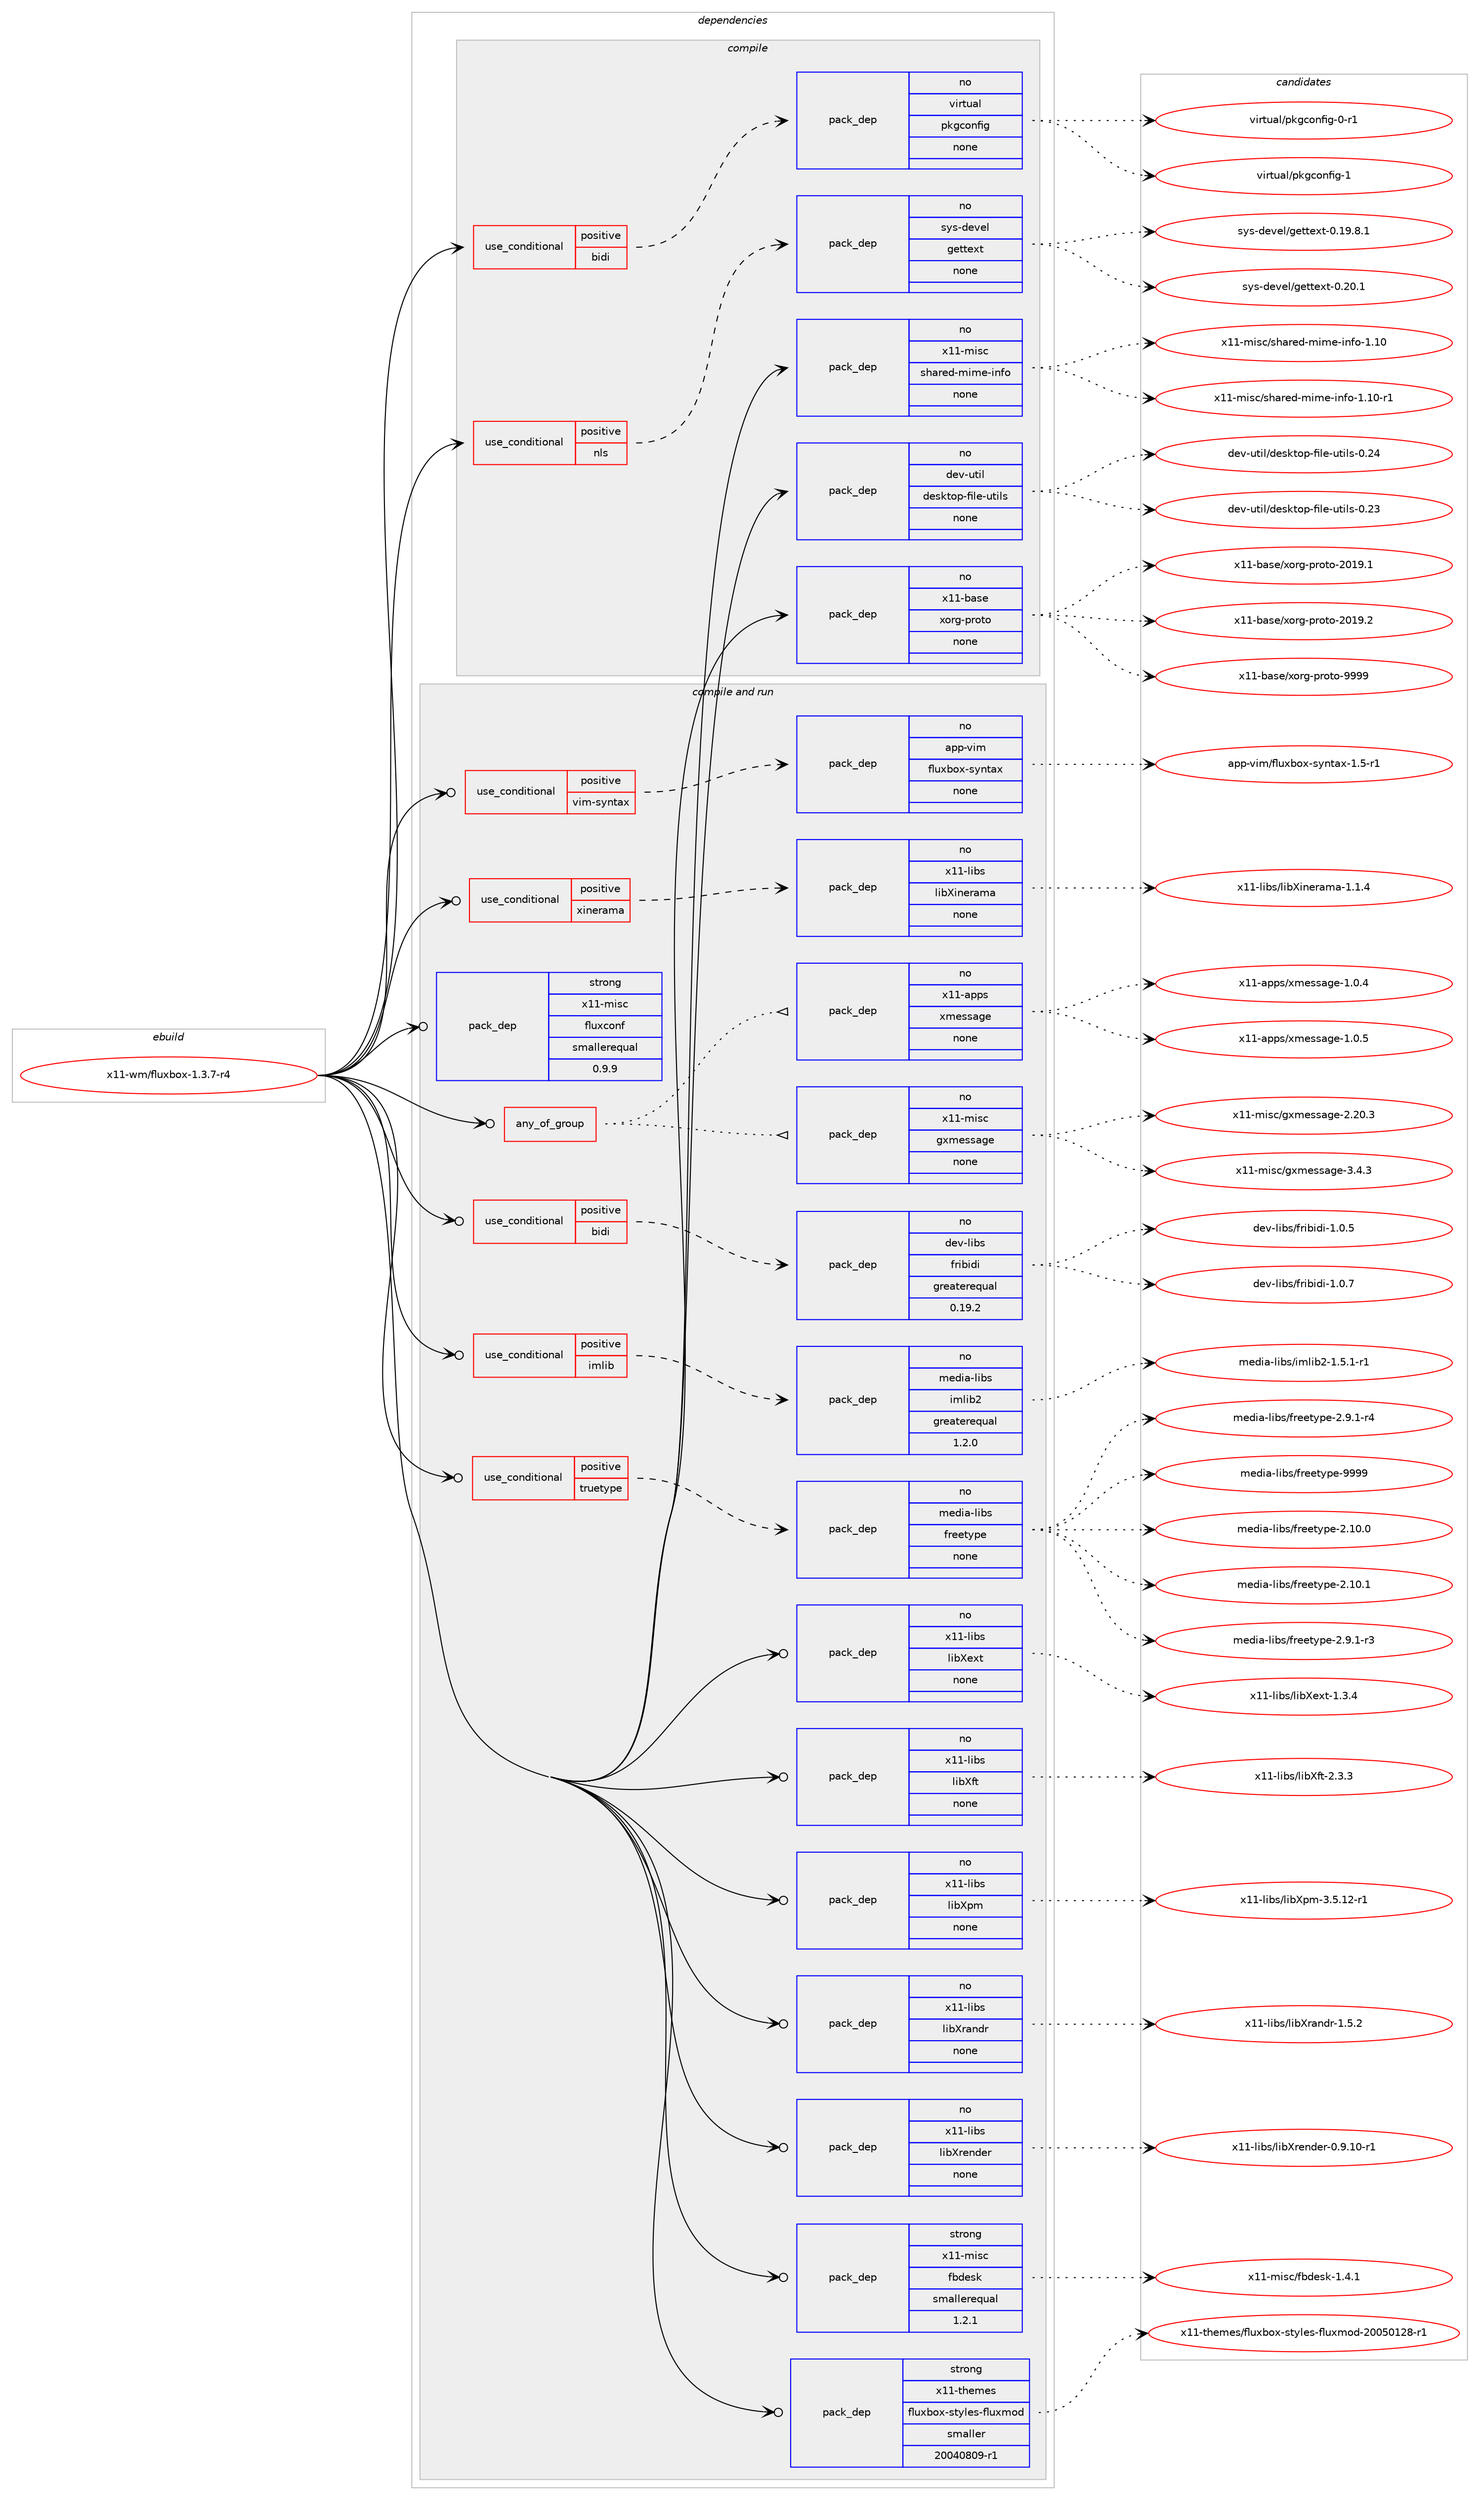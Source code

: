 digraph prolog {

# *************
# Graph options
# *************

newrank=true;
concentrate=true;
compound=true;
graph [rankdir=LR,fontname=Helvetica,fontsize=10,ranksep=1.5];#, ranksep=2.5, nodesep=0.2];
edge  [arrowhead=vee];
node  [fontname=Helvetica,fontsize=10];

# **********
# The ebuild
# **********

subgraph cluster_leftcol {
color=gray;
rank=same;
label=<<i>ebuild</i>>;
id [label="x11-wm/fluxbox-1.3.7-r4", color=red, width=4, href="../x11-wm/fluxbox-1.3.7-r4.svg"];
}

# ****************
# The dependencies
# ****************

subgraph cluster_midcol {
color=gray;
label=<<i>dependencies</i>>;
subgraph cluster_compile {
fillcolor="#eeeeee";
style=filled;
label=<<i>compile</i>>;
subgraph cond220552 {
dependency925742 [label=<<TABLE BORDER="0" CELLBORDER="1" CELLSPACING="0" CELLPADDING="4"><TR><TD ROWSPAN="3" CELLPADDING="10">use_conditional</TD></TR><TR><TD>positive</TD></TR><TR><TD>bidi</TD></TR></TABLE>>, shape=none, color=red];
subgraph pack688352 {
dependency925743 [label=<<TABLE BORDER="0" CELLBORDER="1" CELLSPACING="0" CELLPADDING="4" WIDTH="220"><TR><TD ROWSPAN="6" CELLPADDING="30">pack_dep</TD></TR><TR><TD WIDTH="110">no</TD></TR><TR><TD>virtual</TD></TR><TR><TD>pkgconfig</TD></TR><TR><TD>none</TD></TR><TR><TD></TD></TR></TABLE>>, shape=none, color=blue];
}
dependency925742:e -> dependency925743:w [weight=20,style="dashed",arrowhead="vee"];
}
id:e -> dependency925742:w [weight=20,style="solid",arrowhead="vee"];
subgraph cond220553 {
dependency925744 [label=<<TABLE BORDER="0" CELLBORDER="1" CELLSPACING="0" CELLPADDING="4"><TR><TD ROWSPAN="3" CELLPADDING="10">use_conditional</TD></TR><TR><TD>positive</TD></TR><TR><TD>nls</TD></TR></TABLE>>, shape=none, color=red];
subgraph pack688353 {
dependency925745 [label=<<TABLE BORDER="0" CELLBORDER="1" CELLSPACING="0" CELLPADDING="4" WIDTH="220"><TR><TD ROWSPAN="6" CELLPADDING="30">pack_dep</TD></TR><TR><TD WIDTH="110">no</TD></TR><TR><TD>sys-devel</TD></TR><TR><TD>gettext</TD></TR><TR><TD>none</TD></TR><TR><TD></TD></TR></TABLE>>, shape=none, color=blue];
}
dependency925744:e -> dependency925745:w [weight=20,style="dashed",arrowhead="vee"];
}
id:e -> dependency925744:w [weight=20,style="solid",arrowhead="vee"];
subgraph pack688354 {
dependency925746 [label=<<TABLE BORDER="0" CELLBORDER="1" CELLSPACING="0" CELLPADDING="4" WIDTH="220"><TR><TD ROWSPAN="6" CELLPADDING="30">pack_dep</TD></TR><TR><TD WIDTH="110">no</TD></TR><TR><TD>dev-util</TD></TR><TR><TD>desktop-file-utils</TD></TR><TR><TD>none</TD></TR><TR><TD></TD></TR></TABLE>>, shape=none, color=blue];
}
id:e -> dependency925746:w [weight=20,style="solid",arrowhead="vee"];
subgraph pack688355 {
dependency925747 [label=<<TABLE BORDER="0" CELLBORDER="1" CELLSPACING="0" CELLPADDING="4" WIDTH="220"><TR><TD ROWSPAN="6" CELLPADDING="30">pack_dep</TD></TR><TR><TD WIDTH="110">no</TD></TR><TR><TD>x11-base</TD></TR><TR><TD>xorg-proto</TD></TR><TR><TD>none</TD></TR><TR><TD></TD></TR></TABLE>>, shape=none, color=blue];
}
id:e -> dependency925747:w [weight=20,style="solid",arrowhead="vee"];
subgraph pack688356 {
dependency925748 [label=<<TABLE BORDER="0" CELLBORDER="1" CELLSPACING="0" CELLPADDING="4" WIDTH="220"><TR><TD ROWSPAN="6" CELLPADDING="30">pack_dep</TD></TR><TR><TD WIDTH="110">no</TD></TR><TR><TD>x11-misc</TD></TR><TR><TD>shared-mime-info</TD></TR><TR><TD>none</TD></TR><TR><TD></TD></TR></TABLE>>, shape=none, color=blue];
}
id:e -> dependency925748:w [weight=20,style="solid",arrowhead="vee"];
}
subgraph cluster_compileandrun {
fillcolor="#eeeeee";
style=filled;
label=<<i>compile and run</i>>;
subgraph any16240 {
dependency925749 [label=<<TABLE BORDER="0" CELLBORDER="1" CELLSPACING="0" CELLPADDING="4"><TR><TD CELLPADDING="10">any_of_group</TD></TR></TABLE>>, shape=none, color=red];subgraph pack688357 {
dependency925750 [label=<<TABLE BORDER="0" CELLBORDER="1" CELLSPACING="0" CELLPADDING="4" WIDTH="220"><TR><TD ROWSPAN="6" CELLPADDING="30">pack_dep</TD></TR><TR><TD WIDTH="110">no</TD></TR><TR><TD>x11-misc</TD></TR><TR><TD>gxmessage</TD></TR><TR><TD>none</TD></TR><TR><TD></TD></TR></TABLE>>, shape=none, color=blue];
}
dependency925749:e -> dependency925750:w [weight=20,style="dotted",arrowhead="oinv"];
subgraph pack688358 {
dependency925751 [label=<<TABLE BORDER="0" CELLBORDER="1" CELLSPACING="0" CELLPADDING="4" WIDTH="220"><TR><TD ROWSPAN="6" CELLPADDING="30">pack_dep</TD></TR><TR><TD WIDTH="110">no</TD></TR><TR><TD>x11-apps</TD></TR><TR><TD>xmessage</TD></TR><TR><TD>none</TD></TR><TR><TD></TD></TR></TABLE>>, shape=none, color=blue];
}
dependency925749:e -> dependency925751:w [weight=20,style="dotted",arrowhead="oinv"];
}
id:e -> dependency925749:w [weight=20,style="solid",arrowhead="odotvee"];
subgraph cond220554 {
dependency925752 [label=<<TABLE BORDER="0" CELLBORDER="1" CELLSPACING="0" CELLPADDING="4"><TR><TD ROWSPAN="3" CELLPADDING="10">use_conditional</TD></TR><TR><TD>positive</TD></TR><TR><TD>bidi</TD></TR></TABLE>>, shape=none, color=red];
subgraph pack688359 {
dependency925753 [label=<<TABLE BORDER="0" CELLBORDER="1" CELLSPACING="0" CELLPADDING="4" WIDTH="220"><TR><TD ROWSPAN="6" CELLPADDING="30">pack_dep</TD></TR><TR><TD WIDTH="110">no</TD></TR><TR><TD>dev-libs</TD></TR><TR><TD>fribidi</TD></TR><TR><TD>greaterequal</TD></TR><TR><TD>0.19.2</TD></TR></TABLE>>, shape=none, color=blue];
}
dependency925752:e -> dependency925753:w [weight=20,style="dashed",arrowhead="vee"];
}
id:e -> dependency925752:w [weight=20,style="solid",arrowhead="odotvee"];
subgraph cond220555 {
dependency925754 [label=<<TABLE BORDER="0" CELLBORDER="1" CELLSPACING="0" CELLPADDING="4"><TR><TD ROWSPAN="3" CELLPADDING="10">use_conditional</TD></TR><TR><TD>positive</TD></TR><TR><TD>imlib</TD></TR></TABLE>>, shape=none, color=red];
subgraph pack688360 {
dependency925755 [label=<<TABLE BORDER="0" CELLBORDER="1" CELLSPACING="0" CELLPADDING="4" WIDTH="220"><TR><TD ROWSPAN="6" CELLPADDING="30">pack_dep</TD></TR><TR><TD WIDTH="110">no</TD></TR><TR><TD>media-libs</TD></TR><TR><TD>imlib2</TD></TR><TR><TD>greaterequal</TD></TR><TR><TD>1.2.0</TD></TR></TABLE>>, shape=none, color=blue];
}
dependency925754:e -> dependency925755:w [weight=20,style="dashed",arrowhead="vee"];
}
id:e -> dependency925754:w [weight=20,style="solid",arrowhead="odotvee"];
subgraph cond220556 {
dependency925756 [label=<<TABLE BORDER="0" CELLBORDER="1" CELLSPACING="0" CELLPADDING="4"><TR><TD ROWSPAN="3" CELLPADDING="10">use_conditional</TD></TR><TR><TD>positive</TD></TR><TR><TD>truetype</TD></TR></TABLE>>, shape=none, color=red];
subgraph pack688361 {
dependency925757 [label=<<TABLE BORDER="0" CELLBORDER="1" CELLSPACING="0" CELLPADDING="4" WIDTH="220"><TR><TD ROWSPAN="6" CELLPADDING="30">pack_dep</TD></TR><TR><TD WIDTH="110">no</TD></TR><TR><TD>media-libs</TD></TR><TR><TD>freetype</TD></TR><TR><TD>none</TD></TR><TR><TD></TD></TR></TABLE>>, shape=none, color=blue];
}
dependency925756:e -> dependency925757:w [weight=20,style="dashed",arrowhead="vee"];
}
id:e -> dependency925756:w [weight=20,style="solid",arrowhead="odotvee"];
subgraph cond220557 {
dependency925758 [label=<<TABLE BORDER="0" CELLBORDER="1" CELLSPACING="0" CELLPADDING="4"><TR><TD ROWSPAN="3" CELLPADDING="10">use_conditional</TD></TR><TR><TD>positive</TD></TR><TR><TD>vim-syntax</TD></TR></TABLE>>, shape=none, color=red];
subgraph pack688362 {
dependency925759 [label=<<TABLE BORDER="0" CELLBORDER="1" CELLSPACING="0" CELLPADDING="4" WIDTH="220"><TR><TD ROWSPAN="6" CELLPADDING="30">pack_dep</TD></TR><TR><TD WIDTH="110">no</TD></TR><TR><TD>app-vim</TD></TR><TR><TD>fluxbox-syntax</TD></TR><TR><TD>none</TD></TR><TR><TD></TD></TR></TABLE>>, shape=none, color=blue];
}
dependency925758:e -> dependency925759:w [weight=20,style="dashed",arrowhead="vee"];
}
id:e -> dependency925758:w [weight=20,style="solid",arrowhead="odotvee"];
subgraph cond220558 {
dependency925760 [label=<<TABLE BORDER="0" CELLBORDER="1" CELLSPACING="0" CELLPADDING="4"><TR><TD ROWSPAN="3" CELLPADDING="10">use_conditional</TD></TR><TR><TD>positive</TD></TR><TR><TD>xinerama</TD></TR></TABLE>>, shape=none, color=red];
subgraph pack688363 {
dependency925761 [label=<<TABLE BORDER="0" CELLBORDER="1" CELLSPACING="0" CELLPADDING="4" WIDTH="220"><TR><TD ROWSPAN="6" CELLPADDING="30">pack_dep</TD></TR><TR><TD WIDTH="110">no</TD></TR><TR><TD>x11-libs</TD></TR><TR><TD>libXinerama</TD></TR><TR><TD>none</TD></TR><TR><TD></TD></TR></TABLE>>, shape=none, color=blue];
}
dependency925760:e -> dependency925761:w [weight=20,style="dashed",arrowhead="vee"];
}
id:e -> dependency925760:w [weight=20,style="solid",arrowhead="odotvee"];
subgraph pack688364 {
dependency925762 [label=<<TABLE BORDER="0" CELLBORDER="1" CELLSPACING="0" CELLPADDING="4" WIDTH="220"><TR><TD ROWSPAN="6" CELLPADDING="30">pack_dep</TD></TR><TR><TD WIDTH="110">no</TD></TR><TR><TD>x11-libs</TD></TR><TR><TD>libXext</TD></TR><TR><TD>none</TD></TR><TR><TD></TD></TR></TABLE>>, shape=none, color=blue];
}
id:e -> dependency925762:w [weight=20,style="solid",arrowhead="odotvee"];
subgraph pack688365 {
dependency925763 [label=<<TABLE BORDER="0" CELLBORDER="1" CELLSPACING="0" CELLPADDING="4" WIDTH="220"><TR><TD ROWSPAN="6" CELLPADDING="30">pack_dep</TD></TR><TR><TD WIDTH="110">no</TD></TR><TR><TD>x11-libs</TD></TR><TR><TD>libXft</TD></TR><TR><TD>none</TD></TR><TR><TD></TD></TR></TABLE>>, shape=none, color=blue];
}
id:e -> dependency925763:w [weight=20,style="solid",arrowhead="odotvee"];
subgraph pack688366 {
dependency925764 [label=<<TABLE BORDER="0" CELLBORDER="1" CELLSPACING="0" CELLPADDING="4" WIDTH="220"><TR><TD ROWSPAN="6" CELLPADDING="30">pack_dep</TD></TR><TR><TD WIDTH="110">no</TD></TR><TR><TD>x11-libs</TD></TR><TR><TD>libXpm</TD></TR><TR><TD>none</TD></TR><TR><TD></TD></TR></TABLE>>, shape=none, color=blue];
}
id:e -> dependency925764:w [weight=20,style="solid",arrowhead="odotvee"];
subgraph pack688367 {
dependency925765 [label=<<TABLE BORDER="0" CELLBORDER="1" CELLSPACING="0" CELLPADDING="4" WIDTH="220"><TR><TD ROWSPAN="6" CELLPADDING="30">pack_dep</TD></TR><TR><TD WIDTH="110">no</TD></TR><TR><TD>x11-libs</TD></TR><TR><TD>libXrandr</TD></TR><TR><TD>none</TD></TR><TR><TD></TD></TR></TABLE>>, shape=none, color=blue];
}
id:e -> dependency925765:w [weight=20,style="solid",arrowhead="odotvee"];
subgraph pack688368 {
dependency925766 [label=<<TABLE BORDER="0" CELLBORDER="1" CELLSPACING="0" CELLPADDING="4" WIDTH="220"><TR><TD ROWSPAN="6" CELLPADDING="30">pack_dep</TD></TR><TR><TD WIDTH="110">no</TD></TR><TR><TD>x11-libs</TD></TR><TR><TD>libXrender</TD></TR><TR><TD>none</TD></TR><TR><TD></TD></TR></TABLE>>, shape=none, color=blue];
}
id:e -> dependency925766:w [weight=20,style="solid",arrowhead="odotvee"];
subgraph pack688369 {
dependency925767 [label=<<TABLE BORDER="0" CELLBORDER="1" CELLSPACING="0" CELLPADDING="4" WIDTH="220"><TR><TD ROWSPAN="6" CELLPADDING="30">pack_dep</TD></TR><TR><TD WIDTH="110">strong</TD></TR><TR><TD>x11-misc</TD></TR><TR><TD>fbdesk</TD></TR><TR><TD>smallerequal</TD></TR><TR><TD>1.2.1</TD></TR></TABLE>>, shape=none, color=blue];
}
id:e -> dependency925767:w [weight=20,style="solid",arrowhead="odotvee"];
subgraph pack688370 {
dependency925768 [label=<<TABLE BORDER="0" CELLBORDER="1" CELLSPACING="0" CELLPADDING="4" WIDTH="220"><TR><TD ROWSPAN="6" CELLPADDING="30">pack_dep</TD></TR><TR><TD WIDTH="110">strong</TD></TR><TR><TD>x11-misc</TD></TR><TR><TD>fluxconf</TD></TR><TR><TD>smallerequal</TD></TR><TR><TD>0.9.9</TD></TR></TABLE>>, shape=none, color=blue];
}
id:e -> dependency925768:w [weight=20,style="solid",arrowhead="odotvee"];
subgraph pack688371 {
dependency925769 [label=<<TABLE BORDER="0" CELLBORDER="1" CELLSPACING="0" CELLPADDING="4" WIDTH="220"><TR><TD ROWSPAN="6" CELLPADDING="30">pack_dep</TD></TR><TR><TD WIDTH="110">strong</TD></TR><TR><TD>x11-themes</TD></TR><TR><TD>fluxbox-styles-fluxmod</TD></TR><TR><TD>smaller</TD></TR><TR><TD>20040809-r1</TD></TR></TABLE>>, shape=none, color=blue];
}
id:e -> dependency925769:w [weight=20,style="solid",arrowhead="odotvee"];
}
subgraph cluster_run {
fillcolor="#eeeeee";
style=filled;
label=<<i>run</i>>;
}
}

# **************
# The candidates
# **************

subgraph cluster_choices {
rank=same;
color=gray;
label=<<i>candidates</i>>;

subgraph choice688352 {
color=black;
nodesep=1;
choice11810511411611797108471121071039911111010210510345484511449 [label="virtual/pkgconfig-0-r1", color=red, width=4,href="../virtual/pkgconfig-0-r1.svg"];
choice1181051141161179710847112107103991111101021051034549 [label="virtual/pkgconfig-1", color=red, width=4,href="../virtual/pkgconfig-1.svg"];
dependency925743:e -> choice11810511411611797108471121071039911111010210510345484511449:w [style=dotted,weight="100"];
dependency925743:e -> choice1181051141161179710847112107103991111101021051034549:w [style=dotted,weight="100"];
}
subgraph choice688353 {
color=black;
nodesep=1;
choice1151211154510010111810110847103101116116101120116454846495746564649 [label="sys-devel/gettext-0.19.8.1", color=red, width=4,href="../sys-devel/gettext-0.19.8.1.svg"];
choice115121115451001011181011084710310111611610112011645484650484649 [label="sys-devel/gettext-0.20.1", color=red, width=4,href="../sys-devel/gettext-0.20.1.svg"];
dependency925745:e -> choice1151211154510010111810110847103101116116101120116454846495746564649:w [style=dotted,weight="100"];
dependency925745:e -> choice115121115451001011181011084710310111611610112011645484650484649:w [style=dotted,weight="100"];
}
subgraph choice688354 {
color=black;
nodesep=1;
choice100101118451171161051084710010111510711611111245102105108101451171161051081154548465051 [label="dev-util/desktop-file-utils-0.23", color=red, width=4,href="../dev-util/desktop-file-utils-0.23.svg"];
choice100101118451171161051084710010111510711611111245102105108101451171161051081154548465052 [label="dev-util/desktop-file-utils-0.24", color=red, width=4,href="../dev-util/desktop-file-utils-0.24.svg"];
dependency925746:e -> choice100101118451171161051084710010111510711611111245102105108101451171161051081154548465051:w [style=dotted,weight="100"];
dependency925746:e -> choice100101118451171161051084710010111510711611111245102105108101451171161051081154548465052:w [style=dotted,weight="100"];
}
subgraph choice688355 {
color=black;
nodesep=1;
choice1204949459897115101471201111141034511211411111611145504849574649 [label="x11-base/xorg-proto-2019.1", color=red, width=4,href="../x11-base/xorg-proto-2019.1.svg"];
choice1204949459897115101471201111141034511211411111611145504849574650 [label="x11-base/xorg-proto-2019.2", color=red, width=4,href="../x11-base/xorg-proto-2019.2.svg"];
choice120494945989711510147120111114103451121141111161114557575757 [label="x11-base/xorg-proto-9999", color=red, width=4,href="../x11-base/xorg-proto-9999.svg"];
dependency925747:e -> choice1204949459897115101471201111141034511211411111611145504849574649:w [style=dotted,weight="100"];
dependency925747:e -> choice1204949459897115101471201111141034511211411111611145504849574650:w [style=dotted,weight="100"];
dependency925747:e -> choice120494945989711510147120111114103451121141111161114557575757:w [style=dotted,weight="100"];
}
subgraph choice688356 {
color=black;
nodesep=1;
choice12049494510910511599471151049711410110045109105109101451051101021114549464948 [label="x11-misc/shared-mime-info-1.10", color=red, width=4,href="../x11-misc/shared-mime-info-1.10.svg"];
choice120494945109105115994711510497114101100451091051091014510511010211145494649484511449 [label="x11-misc/shared-mime-info-1.10-r1", color=red, width=4,href="../x11-misc/shared-mime-info-1.10-r1.svg"];
dependency925748:e -> choice12049494510910511599471151049711410110045109105109101451051101021114549464948:w [style=dotted,weight="100"];
dependency925748:e -> choice120494945109105115994711510497114101100451091051091014510511010211145494649484511449:w [style=dotted,weight="100"];
}
subgraph choice688357 {
color=black;
nodesep=1;
choice12049494510910511599471031201091011151159710310145504650484651 [label="x11-misc/gxmessage-2.20.3", color=red, width=4,href="../x11-misc/gxmessage-2.20.3.svg"];
choice120494945109105115994710312010910111511597103101455146524651 [label="x11-misc/gxmessage-3.4.3", color=red, width=4,href="../x11-misc/gxmessage-3.4.3.svg"];
dependency925750:e -> choice12049494510910511599471031201091011151159710310145504650484651:w [style=dotted,weight="100"];
dependency925750:e -> choice120494945109105115994710312010910111511597103101455146524651:w [style=dotted,weight="100"];
}
subgraph choice688358 {
color=black;
nodesep=1;
choice120494945971121121154712010910111511597103101454946484652 [label="x11-apps/xmessage-1.0.4", color=red, width=4,href="../x11-apps/xmessage-1.0.4.svg"];
choice120494945971121121154712010910111511597103101454946484653 [label="x11-apps/xmessage-1.0.5", color=red, width=4,href="../x11-apps/xmessage-1.0.5.svg"];
dependency925751:e -> choice120494945971121121154712010910111511597103101454946484652:w [style=dotted,weight="100"];
dependency925751:e -> choice120494945971121121154712010910111511597103101454946484653:w [style=dotted,weight="100"];
}
subgraph choice688359 {
color=black;
nodesep=1;
choice10010111845108105981154710211410598105100105454946484653 [label="dev-libs/fribidi-1.0.5", color=red, width=4,href="../dev-libs/fribidi-1.0.5.svg"];
choice10010111845108105981154710211410598105100105454946484655 [label="dev-libs/fribidi-1.0.7", color=red, width=4,href="../dev-libs/fribidi-1.0.7.svg"];
dependency925753:e -> choice10010111845108105981154710211410598105100105454946484653:w [style=dotted,weight="100"];
dependency925753:e -> choice10010111845108105981154710211410598105100105454946484655:w [style=dotted,weight="100"];
}
subgraph choice688360 {
color=black;
nodesep=1;
choice1091011001059745108105981154710510910810598504549465346494511449 [label="media-libs/imlib2-1.5.1-r1", color=red, width=4,href="../media-libs/imlib2-1.5.1-r1.svg"];
dependency925755:e -> choice1091011001059745108105981154710510910810598504549465346494511449:w [style=dotted,weight="100"];
}
subgraph choice688361 {
color=black;
nodesep=1;
choice1091011001059745108105981154710211410110111612111210145504649484648 [label="media-libs/freetype-2.10.0", color=red, width=4,href="../media-libs/freetype-2.10.0.svg"];
choice1091011001059745108105981154710211410110111612111210145504649484649 [label="media-libs/freetype-2.10.1", color=red, width=4,href="../media-libs/freetype-2.10.1.svg"];
choice109101100105974510810598115471021141011011161211121014550465746494511451 [label="media-libs/freetype-2.9.1-r3", color=red, width=4,href="../media-libs/freetype-2.9.1-r3.svg"];
choice109101100105974510810598115471021141011011161211121014550465746494511452 [label="media-libs/freetype-2.9.1-r4", color=red, width=4,href="../media-libs/freetype-2.9.1-r4.svg"];
choice109101100105974510810598115471021141011011161211121014557575757 [label="media-libs/freetype-9999", color=red, width=4,href="../media-libs/freetype-9999.svg"];
dependency925757:e -> choice1091011001059745108105981154710211410110111612111210145504649484648:w [style=dotted,weight="100"];
dependency925757:e -> choice1091011001059745108105981154710211410110111612111210145504649484649:w [style=dotted,weight="100"];
dependency925757:e -> choice109101100105974510810598115471021141011011161211121014550465746494511451:w [style=dotted,weight="100"];
dependency925757:e -> choice109101100105974510810598115471021141011011161211121014550465746494511452:w [style=dotted,weight="100"];
dependency925757:e -> choice109101100105974510810598115471021141011011161211121014557575757:w [style=dotted,weight="100"];
}
subgraph choice688362 {
color=black;
nodesep=1;
choice971121124511810510947102108117120981111204511512111011697120454946534511449 [label="app-vim/fluxbox-syntax-1.5-r1", color=red, width=4,href="../app-vim/fluxbox-syntax-1.5-r1.svg"];
dependency925759:e -> choice971121124511810510947102108117120981111204511512111011697120454946534511449:w [style=dotted,weight="100"];
}
subgraph choice688363 {
color=black;
nodesep=1;
choice120494945108105981154710810598881051101011149710997454946494652 [label="x11-libs/libXinerama-1.1.4", color=red, width=4,href="../x11-libs/libXinerama-1.1.4.svg"];
dependency925761:e -> choice120494945108105981154710810598881051101011149710997454946494652:w [style=dotted,weight="100"];
}
subgraph choice688364 {
color=black;
nodesep=1;
choice12049494510810598115471081059888101120116454946514652 [label="x11-libs/libXext-1.3.4", color=red, width=4,href="../x11-libs/libXext-1.3.4.svg"];
dependency925762:e -> choice12049494510810598115471081059888101120116454946514652:w [style=dotted,weight="100"];
}
subgraph choice688365 {
color=black;
nodesep=1;
choice12049494510810598115471081059888102116455046514651 [label="x11-libs/libXft-2.3.3", color=red, width=4,href="../x11-libs/libXft-2.3.3.svg"];
dependency925763:e -> choice12049494510810598115471081059888102116455046514651:w [style=dotted,weight="100"];
}
subgraph choice688366 {
color=black;
nodesep=1;
choice12049494510810598115471081059888112109455146534649504511449 [label="x11-libs/libXpm-3.5.12-r1", color=red, width=4,href="../x11-libs/libXpm-3.5.12-r1.svg"];
dependency925764:e -> choice12049494510810598115471081059888112109455146534649504511449:w [style=dotted,weight="100"];
}
subgraph choice688367 {
color=black;
nodesep=1;
choice1204949451081059811547108105988811497110100114454946534650 [label="x11-libs/libXrandr-1.5.2", color=red, width=4,href="../x11-libs/libXrandr-1.5.2.svg"];
dependency925765:e -> choice1204949451081059811547108105988811497110100114454946534650:w [style=dotted,weight="100"];
}
subgraph choice688368 {
color=black;
nodesep=1;
choice12049494510810598115471081059888114101110100101114454846574649484511449 [label="x11-libs/libXrender-0.9.10-r1", color=red, width=4,href="../x11-libs/libXrender-0.9.10-r1.svg"];
dependency925766:e -> choice12049494510810598115471081059888114101110100101114454846574649484511449:w [style=dotted,weight="100"];
}
subgraph choice688369 {
color=black;
nodesep=1;
choice120494945109105115994710298100101115107454946524649 [label="x11-misc/fbdesk-1.4.1", color=red, width=4,href="../x11-misc/fbdesk-1.4.1.svg"];
dependency925767:e -> choice120494945109105115994710298100101115107454946524649:w [style=dotted,weight="100"];
}
subgraph choice688370 {
color=black;
nodesep=1;
}
subgraph choice688371 {
color=black;
nodesep=1;
choice120494945116104101109101115471021081171209811112045115116121108101115451021081171201091111004550484853484950564511449 [label="x11-themes/fluxbox-styles-fluxmod-20050128-r1", color=red, width=4,href="../x11-themes/fluxbox-styles-fluxmod-20050128-r1.svg"];
dependency925769:e -> choice120494945116104101109101115471021081171209811112045115116121108101115451021081171201091111004550484853484950564511449:w [style=dotted,weight="100"];
}
}

}
